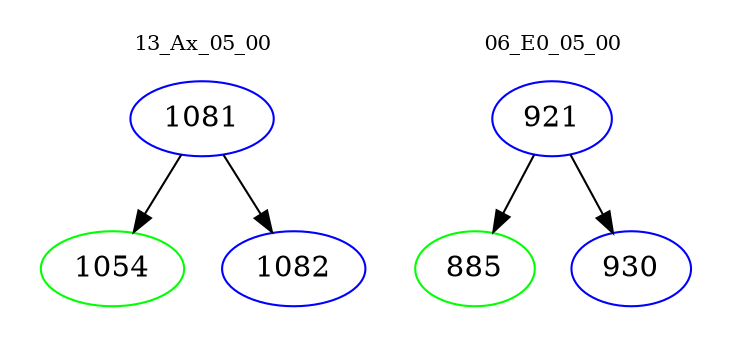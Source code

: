 digraph{
subgraph cluster_0 {
color = white
label = "13_Ax_05_00";
fontsize=10;
T0_1081 [label="1081", color="blue"]
T0_1081 -> T0_1054 [color="black"]
T0_1054 [label="1054", color="green"]
T0_1081 -> T0_1082 [color="black"]
T0_1082 [label="1082", color="blue"]
}
subgraph cluster_1 {
color = white
label = "06_E0_05_00";
fontsize=10;
T1_921 [label="921", color="blue"]
T1_921 -> T1_885 [color="black"]
T1_885 [label="885", color="green"]
T1_921 -> T1_930 [color="black"]
T1_930 [label="930", color="blue"]
}
}
